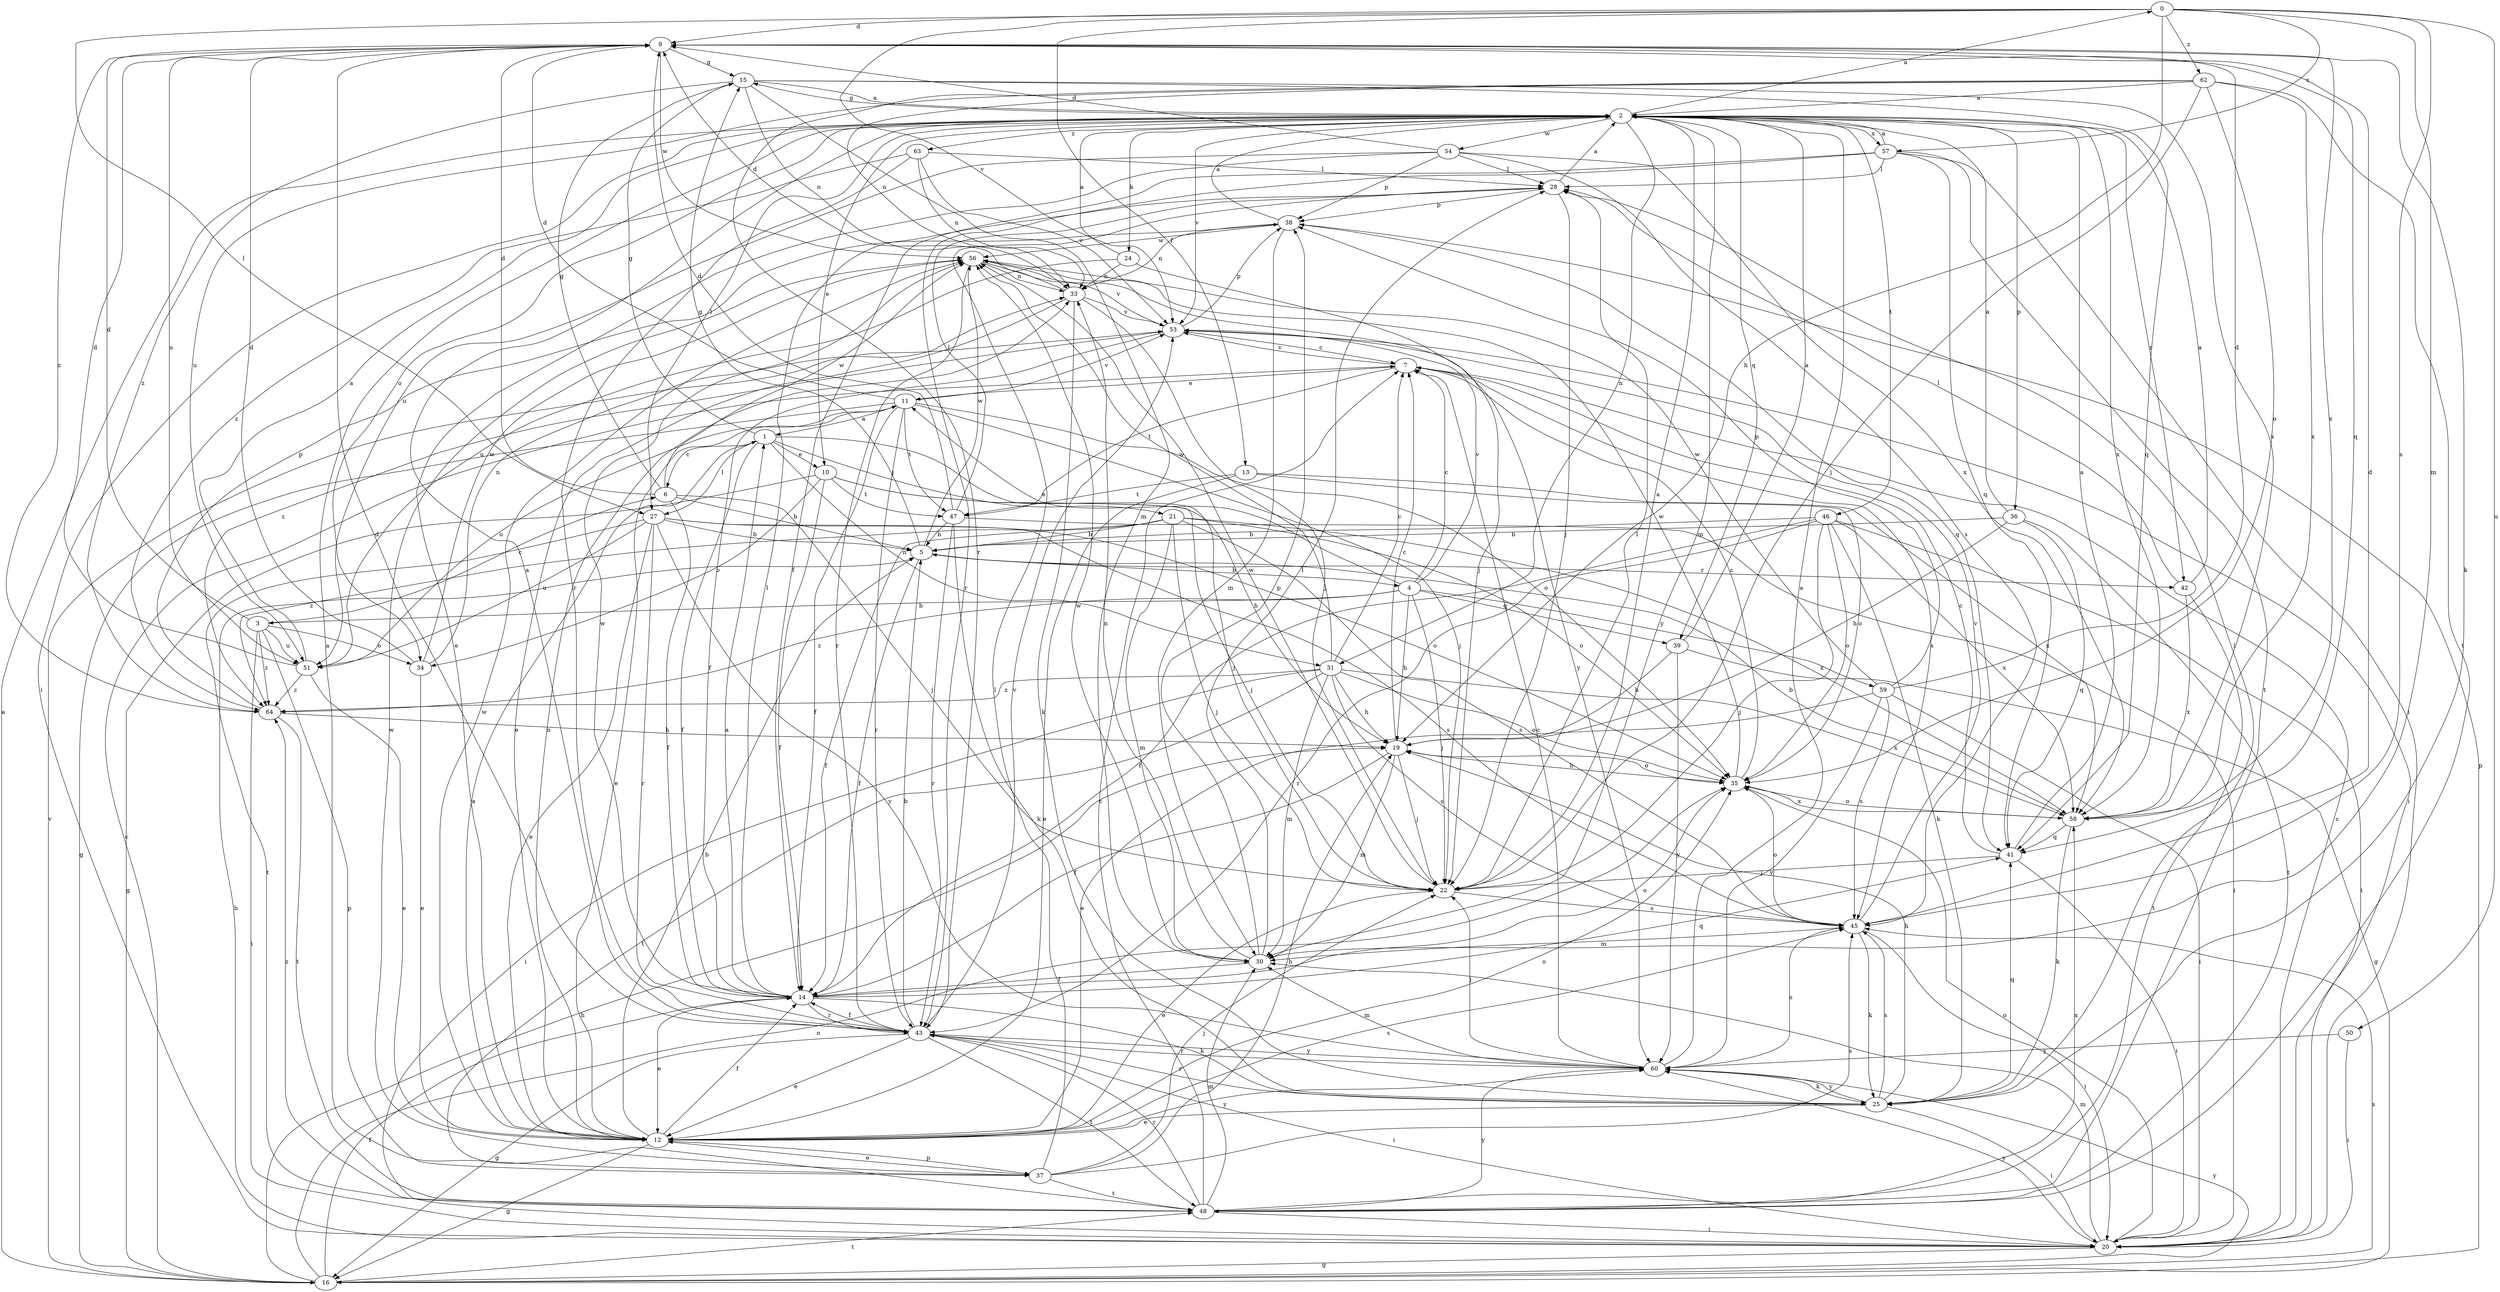 strict digraph  {
0;
1;
2;
3;
4;
5;
6;
7;
9;
10;
11;
12;
13;
14;
15;
16;
19;
20;
21;
22;
24;
25;
27;
28;
30;
31;
33;
34;
35;
36;
37;
38;
39;
41;
42;
43;
45;
46;
47;
48;
50;
51;
53;
54;
56;
57;
58;
59;
60;
62;
63;
64;
0 -> 9  [label=d];
0 -> 13  [label=f];
0 -> 19  [label=h];
0 -> 27  [label=l];
0 -> 30  [label=m];
0 -> 45  [label=s];
0 -> 50  [label=u];
0 -> 53  [label=v];
0 -> 57  [label=x];
0 -> 62  [label=z];
1 -> 6  [label=c];
1 -> 10  [label=e];
1 -> 14  [label=f];
1 -> 15  [label=g];
1 -> 21  [label=j];
1 -> 22  [label=j];
1 -> 27  [label=l];
1 -> 31  [label=n];
2 -> 0  [label=a];
2 -> 10  [label=e];
2 -> 15  [label=g];
2 -> 20  [label=i];
2 -> 24  [label=k];
2 -> 27  [label=l];
2 -> 30  [label=m];
2 -> 31  [label=n];
2 -> 34  [label=o];
2 -> 36  [label=p];
2 -> 39  [label=q];
2 -> 42  [label=r];
2 -> 46  [label=t];
2 -> 53  [label=v];
2 -> 54  [label=w];
2 -> 57  [label=x];
2 -> 58  [label=x];
2 -> 63  [label=z];
3 -> 6  [label=c];
3 -> 9  [label=d];
3 -> 20  [label=i];
3 -> 34  [label=o];
3 -> 37  [label=p];
3 -> 51  [label=u];
3 -> 64  [label=z];
4 -> 3  [label=b];
4 -> 7  [label=c];
4 -> 11  [label=e];
4 -> 19  [label=h];
4 -> 22  [label=j];
4 -> 39  [label=q];
4 -> 53  [label=v];
4 -> 59  [label=y];
4 -> 64  [label=z];
5 -> 4  [label=b];
5 -> 14  [label=f];
5 -> 15  [label=g];
5 -> 42  [label=r];
5 -> 56  [label=w];
6 -> 5  [label=b];
6 -> 9  [label=d];
6 -> 14  [label=f];
6 -> 15  [label=g];
6 -> 22  [label=j];
6 -> 56  [label=w];
7 -> 11  [label=e];
7 -> 45  [label=s];
7 -> 47  [label=t];
7 -> 53  [label=v];
9 -> 15  [label=g];
9 -> 25  [label=k];
9 -> 41  [label=q];
9 -> 51  [label=u];
9 -> 56  [label=w];
9 -> 58  [label=x];
9 -> 64  [label=z];
10 -> 14  [label=f];
10 -> 16  [label=g];
10 -> 19  [label=h];
10 -> 22  [label=j];
10 -> 34  [label=o];
10 -> 47  [label=t];
11 -> 1  [label=a];
11 -> 9  [label=d];
11 -> 14  [label=f];
11 -> 16  [label=g];
11 -> 22  [label=j];
11 -> 35  [label=o];
11 -> 43  [label=r];
11 -> 47  [label=t];
11 -> 51  [label=u];
11 -> 53  [label=v];
12 -> 1  [label=a];
12 -> 5  [label=b];
12 -> 11  [label=e];
12 -> 14  [label=f];
12 -> 16  [label=g];
12 -> 33  [label=n];
12 -> 35  [label=o];
12 -> 37  [label=p];
12 -> 45  [label=s];
12 -> 56  [label=w];
12 -> 60  [label=y];
13 -> 12  [label=e];
13 -> 35  [label=o];
13 -> 47  [label=t];
13 -> 58  [label=x];
14 -> 1  [label=a];
14 -> 12  [label=e];
14 -> 25  [label=k];
14 -> 28  [label=l];
14 -> 35  [label=o];
14 -> 41  [label=q];
14 -> 43  [label=r];
14 -> 56  [label=w];
15 -> 2  [label=a];
15 -> 30  [label=m];
15 -> 33  [label=n];
15 -> 41  [label=q];
15 -> 58  [label=x];
15 -> 64  [label=z];
16 -> 2  [label=a];
16 -> 7  [label=c];
16 -> 14  [label=f];
16 -> 19  [label=h];
16 -> 35  [label=o];
16 -> 38  [label=p];
16 -> 45  [label=s];
16 -> 48  [label=t];
16 -> 53  [label=v];
16 -> 60  [label=y];
19 -> 7  [label=c];
19 -> 14  [label=f];
19 -> 22  [label=j];
19 -> 30  [label=m];
19 -> 35  [label=o];
20 -> 5  [label=b];
20 -> 7  [label=c];
20 -> 16  [label=g];
20 -> 30  [label=m];
20 -> 35  [label=o];
20 -> 60  [label=y];
21 -> 5  [label=b];
21 -> 14  [label=f];
21 -> 22  [label=j];
21 -> 30  [label=m];
21 -> 35  [label=o];
21 -> 45  [label=s];
21 -> 58  [label=x];
21 -> 64  [label=z];
22 -> 2  [label=a];
22 -> 12  [label=e];
22 -> 28  [label=l];
22 -> 45  [label=s];
22 -> 56  [label=w];
24 -> 2  [label=a];
24 -> 22  [label=j];
24 -> 33  [label=n];
24 -> 51  [label=u];
25 -> 12  [label=e];
25 -> 19  [label=h];
25 -> 20  [label=i];
25 -> 28  [label=l];
25 -> 41  [label=q];
25 -> 43  [label=r];
25 -> 45  [label=s];
25 -> 60  [label=y];
27 -> 5  [label=b];
27 -> 12  [label=e];
27 -> 35  [label=o];
27 -> 43  [label=r];
27 -> 45  [label=s];
27 -> 48  [label=t];
27 -> 51  [label=u];
27 -> 60  [label=y];
28 -> 2  [label=a];
28 -> 22  [label=j];
28 -> 38  [label=p];
30 -> 14  [label=f];
30 -> 28  [label=l];
30 -> 33  [label=n];
30 -> 38  [label=p];
30 -> 56  [label=w];
31 -> 7  [label=c];
31 -> 19  [label=h];
31 -> 20  [label=i];
31 -> 30  [label=m];
31 -> 35  [label=o];
31 -> 45  [label=s];
31 -> 48  [label=t];
31 -> 56  [label=w];
31 -> 58  [label=x];
31 -> 64  [label=z];
33 -> 9  [label=d];
33 -> 12  [label=e];
33 -> 22  [label=j];
33 -> 25  [label=k];
33 -> 53  [label=v];
34 -> 9  [label=d];
34 -> 12  [label=e];
34 -> 33  [label=n];
34 -> 56  [label=w];
35 -> 7  [label=c];
35 -> 19  [label=h];
35 -> 56  [label=w];
35 -> 58  [label=x];
36 -> 2  [label=a];
36 -> 5  [label=b];
36 -> 19  [label=h];
36 -> 41  [label=q];
36 -> 48  [label=t];
37 -> 2  [label=a];
37 -> 12  [label=e];
37 -> 19  [label=h];
37 -> 22  [label=j];
37 -> 28  [label=l];
37 -> 45  [label=s];
37 -> 48  [label=t];
37 -> 56  [label=w];
38 -> 2  [label=a];
38 -> 30  [label=m];
38 -> 33  [label=n];
38 -> 41  [label=q];
38 -> 56  [label=w];
39 -> 2  [label=a];
39 -> 16  [label=g];
39 -> 19  [label=h];
39 -> 60  [label=y];
41 -> 2  [label=a];
41 -> 7  [label=c];
41 -> 20  [label=i];
41 -> 22  [label=j];
42 -> 2  [label=a];
42 -> 28  [label=l];
42 -> 48  [label=t];
42 -> 58  [label=x];
43 -> 2  [label=a];
43 -> 5  [label=b];
43 -> 9  [label=d];
43 -> 12  [label=e];
43 -> 14  [label=f];
43 -> 16  [label=g];
43 -> 20  [label=i];
43 -> 48  [label=t];
43 -> 53  [label=v];
43 -> 60  [label=y];
45 -> 9  [label=d];
45 -> 20  [label=i];
45 -> 25  [label=k];
45 -> 30  [label=m];
45 -> 35  [label=o];
45 -> 53  [label=v];
46 -> 5  [label=b];
46 -> 14  [label=f];
46 -> 20  [label=i];
46 -> 22  [label=j];
46 -> 25  [label=k];
46 -> 35  [label=o];
46 -> 43  [label=r];
46 -> 58  [label=x];
47 -> 5  [label=b];
47 -> 9  [label=d];
47 -> 20  [label=i];
47 -> 25  [label=k];
47 -> 28  [label=l];
47 -> 43  [label=r];
48 -> 7  [label=c];
48 -> 20  [label=i];
48 -> 30  [label=m];
48 -> 43  [label=r];
48 -> 58  [label=x];
48 -> 60  [label=y];
48 -> 64  [label=z];
50 -> 20  [label=i];
50 -> 60  [label=y];
51 -> 2  [label=a];
51 -> 9  [label=d];
51 -> 12  [label=e];
51 -> 64  [label=z];
53 -> 7  [label=c];
53 -> 14  [label=f];
53 -> 20  [label=i];
53 -> 38  [label=p];
53 -> 64  [label=z];
54 -> 9  [label=d];
54 -> 12  [label=e];
54 -> 28  [label=l];
54 -> 38  [label=p];
54 -> 45  [label=s];
54 -> 51  [label=u];
54 -> 58  [label=x];
56 -> 33  [label=n];
56 -> 43  [label=r];
56 -> 53  [label=v];
56 -> 60  [label=y];
57 -> 2  [label=a];
57 -> 14  [label=f];
57 -> 20  [label=i];
57 -> 28  [label=l];
57 -> 41  [label=q];
57 -> 43  [label=r];
57 -> 48  [label=t];
58 -> 5  [label=b];
58 -> 25  [label=k];
58 -> 35  [label=o];
58 -> 41  [label=q];
59 -> 9  [label=d];
59 -> 12  [label=e];
59 -> 20  [label=i];
59 -> 38  [label=p];
59 -> 45  [label=s];
59 -> 56  [label=w];
59 -> 60  [label=y];
60 -> 2  [label=a];
60 -> 7  [label=c];
60 -> 22  [label=j];
60 -> 25  [label=k];
60 -> 30  [label=m];
60 -> 43  [label=r];
60 -> 45  [label=s];
62 -> 2  [label=a];
62 -> 22  [label=j];
62 -> 33  [label=n];
62 -> 35  [label=o];
62 -> 43  [label=r];
62 -> 48  [label=t];
62 -> 51  [label=u];
62 -> 58  [label=x];
63 -> 28  [label=l];
63 -> 33  [label=n];
63 -> 43  [label=r];
63 -> 53  [label=v];
63 -> 64  [label=z];
64 -> 19  [label=h];
64 -> 38  [label=p];
64 -> 48  [label=t];
}
